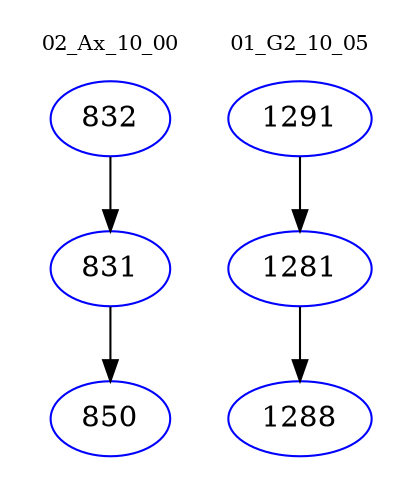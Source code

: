 digraph{
subgraph cluster_0 {
color = white
label = "02_Ax_10_00";
fontsize=10;
T0_832 [label="832", color="blue"]
T0_832 -> T0_831 [color="black"]
T0_831 [label="831", color="blue"]
T0_831 -> T0_850 [color="black"]
T0_850 [label="850", color="blue"]
}
subgraph cluster_1 {
color = white
label = "01_G2_10_05";
fontsize=10;
T1_1291 [label="1291", color="blue"]
T1_1291 -> T1_1281 [color="black"]
T1_1281 [label="1281", color="blue"]
T1_1281 -> T1_1288 [color="black"]
T1_1288 [label="1288", color="blue"]
}
}
